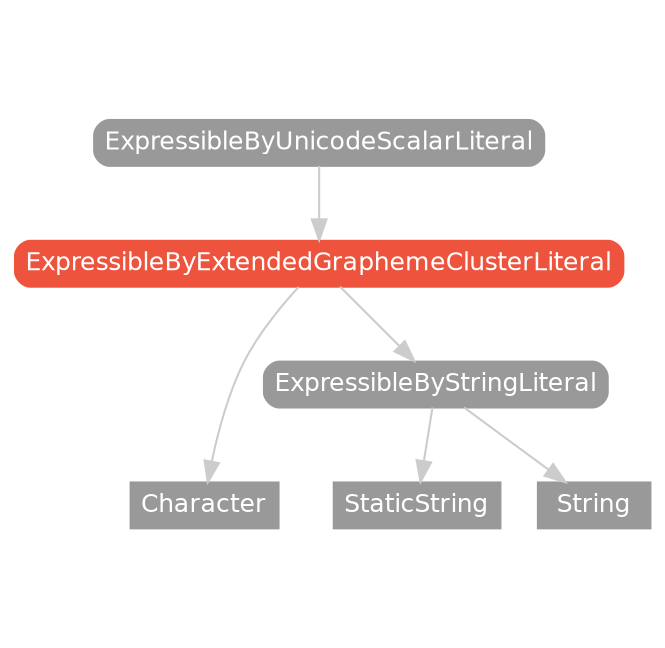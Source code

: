 strict digraph "ExpressibleByExtendedGraphemeClusterLiteral - Type Hierarchy - SwiftDoc.org" {
    pad="0.1,0.8"
    node [shape=box, style="filled,rounded", color="#999999", fillcolor="#999999", fontcolor=white, fontname=Helvetica, fontnames="Helvetica,sansserif", fontsize=12, margin="0.07,0.05", height="0.3"]
    edge [color="#cccccc"]
    "Character" [URL="/type/Character/hierarchy/", style=filled]
    "ExpressibleByExtendedGraphemeClusterLiteral" [URL="/protocol/ExpressibleByExtendedGraphemeClusterLiteral/", style="filled,rounded", fillcolor="#ee543d", color="#ee543d"]
    "ExpressibleByStringLiteral" [URL="/protocol/ExpressibleByStringLiteral/hierarchy/"]
    "ExpressibleByUnicodeScalarLiteral" [URL="/protocol/ExpressibleByUnicodeScalarLiteral/hierarchy/"]
    "StaticString" [URL="/type/StaticString/hierarchy/", style=filled]
    "String" [URL="/type/String/hierarchy/", style=filled]    "ExpressibleByExtendedGraphemeClusterLiteral" -> "Character"
    "ExpressibleByExtendedGraphemeClusterLiteral" -> "ExpressibleByStringLiteral"
    "ExpressibleByStringLiteral" -> "StaticString"
    "ExpressibleByStringLiteral" -> "String"
    "ExpressibleByUnicodeScalarLiteral" -> "ExpressibleByExtendedGraphemeClusterLiteral"
    subgraph Types {
        rank = max; "Character"; "StaticString"; "String";
    }
}
